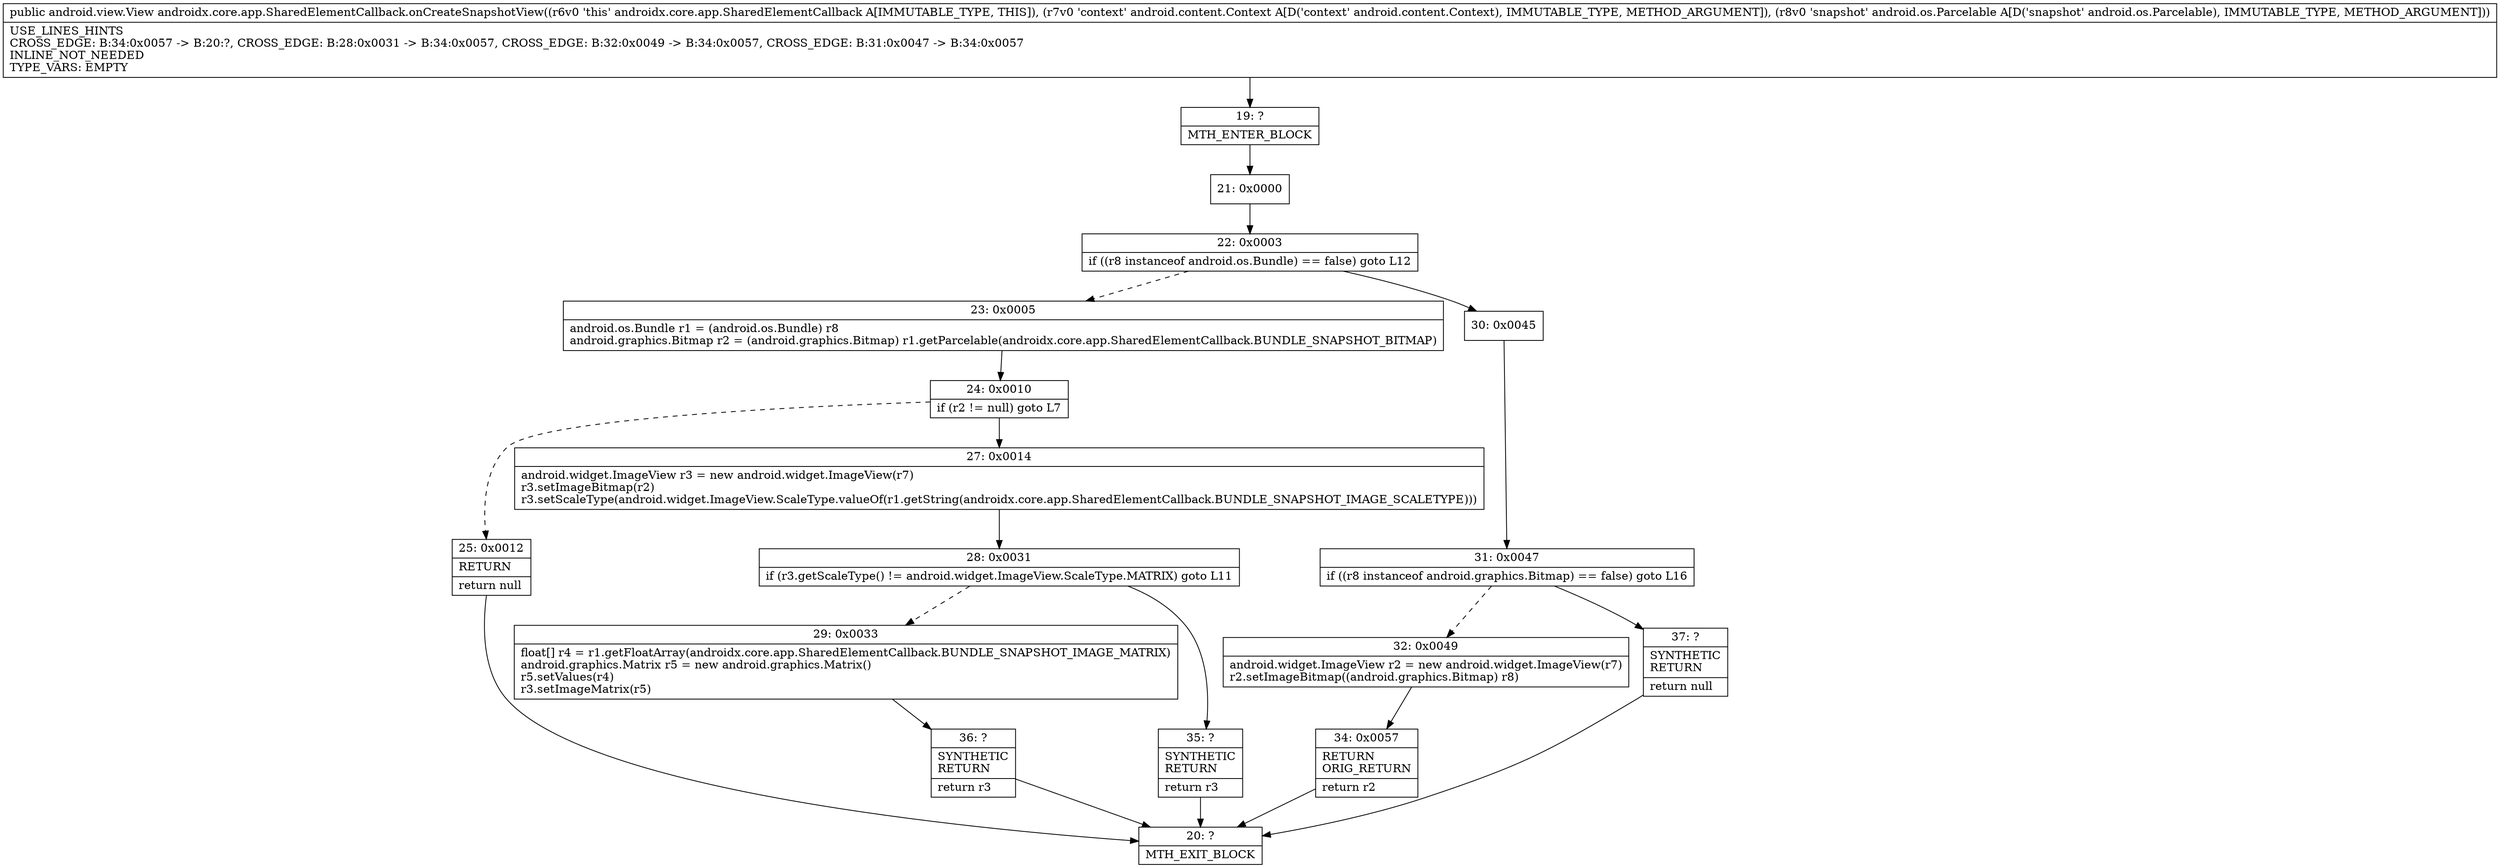 digraph "CFG forandroidx.core.app.SharedElementCallback.onCreateSnapshotView(Landroid\/content\/Context;Landroid\/os\/Parcelable;)Landroid\/view\/View;" {
Node_19 [shape=record,label="{19\:\ ?|MTH_ENTER_BLOCK\l}"];
Node_21 [shape=record,label="{21\:\ 0x0000}"];
Node_22 [shape=record,label="{22\:\ 0x0003|if ((r8 instanceof android.os.Bundle) == false) goto L12\l}"];
Node_23 [shape=record,label="{23\:\ 0x0005|android.os.Bundle r1 = (android.os.Bundle) r8\landroid.graphics.Bitmap r2 = (android.graphics.Bitmap) r1.getParcelable(androidx.core.app.SharedElementCallback.BUNDLE_SNAPSHOT_BITMAP)\l}"];
Node_24 [shape=record,label="{24\:\ 0x0010|if (r2 != null) goto L7\l}"];
Node_25 [shape=record,label="{25\:\ 0x0012|RETURN\l|return null\l}"];
Node_20 [shape=record,label="{20\:\ ?|MTH_EXIT_BLOCK\l}"];
Node_27 [shape=record,label="{27\:\ 0x0014|android.widget.ImageView r3 = new android.widget.ImageView(r7)\lr3.setImageBitmap(r2)\lr3.setScaleType(android.widget.ImageView.ScaleType.valueOf(r1.getString(androidx.core.app.SharedElementCallback.BUNDLE_SNAPSHOT_IMAGE_SCALETYPE)))\l}"];
Node_28 [shape=record,label="{28\:\ 0x0031|if (r3.getScaleType() != android.widget.ImageView.ScaleType.MATRIX) goto L11\l}"];
Node_29 [shape=record,label="{29\:\ 0x0033|float[] r4 = r1.getFloatArray(androidx.core.app.SharedElementCallback.BUNDLE_SNAPSHOT_IMAGE_MATRIX)\landroid.graphics.Matrix r5 = new android.graphics.Matrix()\lr5.setValues(r4)\lr3.setImageMatrix(r5)\l}"];
Node_36 [shape=record,label="{36\:\ ?|SYNTHETIC\lRETURN\l|return r3\l}"];
Node_35 [shape=record,label="{35\:\ ?|SYNTHETIC\lRETURN\l|return r3\l}"];
Node_30 [shape=record,label="{30\:\ 0x0045}"];
Node_31 [shape=record,label="{31\:\ 0x0047|if ((r8 instanceof android.graphics.Bitmap) == false) goto L16\l}"];
Node_32 [shape=record,label="{32\:\ 0x0049|android.widget.ImageView r2 = new android.widget.ImageView(r7)\lr2.setImageBitmap((android.graphics.Bitmap) r8)\l}"];
Node_34 [shape=record,label="{34\:\ 0x0057|RETURN\lORIG_RETURN\l|return r2\l}"];
Node_37 [shape=record,label="{37\:\ ?|SYNTHETIC\lRETURN\l|return null\l}"];
MethodNode[shape=record,label="{public android.view.View androidx.core.app.SharedElementCallback.onCreateSnapshotView((r6v0 'this' androidx.core.app.SharedElementCallback A[IMMUTABLE_TYPE, THIS]), (r7v0 'context' android.content.Context A[D('context' android.content.Context), IMMUTABLE_TYPE, METHOD_ARGUMENT]), (r8v0 'snapshot' android.os.Parcelable A[D('snapshot' android.os.Parcelable), IMMUTABLE_TYPE, METHOD_ARGUMENT]))  | USE_LINES_HINTS\lCROSS_EDGE: B:34:0x0057 \-\> B:20:?, CROSS_EDGE: B:28:0x0031 \-\> B:34:0x0057, CROSS_EDGE: B:32:0x0049 \-\> B:34:0x0057, CROSS_EDGE: B:31:0x0047 \-\> B:34:0x0057\lINLINE_NOT_NEEDED\lTYPE_VARS: EMPTY\l}"];
MethodNode -> Node_19;Node_19 -> Node_21;
Node_21 -> Node_22;
Node_22 -> Node_23[style=dashed];
Node_22 -> Node_30;
Node_23 -> Node_24;
Node_24 -> Node_25[style=dashed];
Node_24 -> Node_27;
Node_25 -> Node_20;
Node_27 -> Node_28;
Node_28 -> Node_29[style=dashed];
Node_28 -> Node_35;
Node_29 -> Node_36;
Node_36 -> Node_20;
Node_35 -> Node_20;
Node_30 -> Node_31;
Node_31 -> Node_32[style=dashed];
Node_31 -> Node_37;
Node_32 -> Node_34;
Node_34 -> Node_20;
Node_37 -> Node_20;
}

